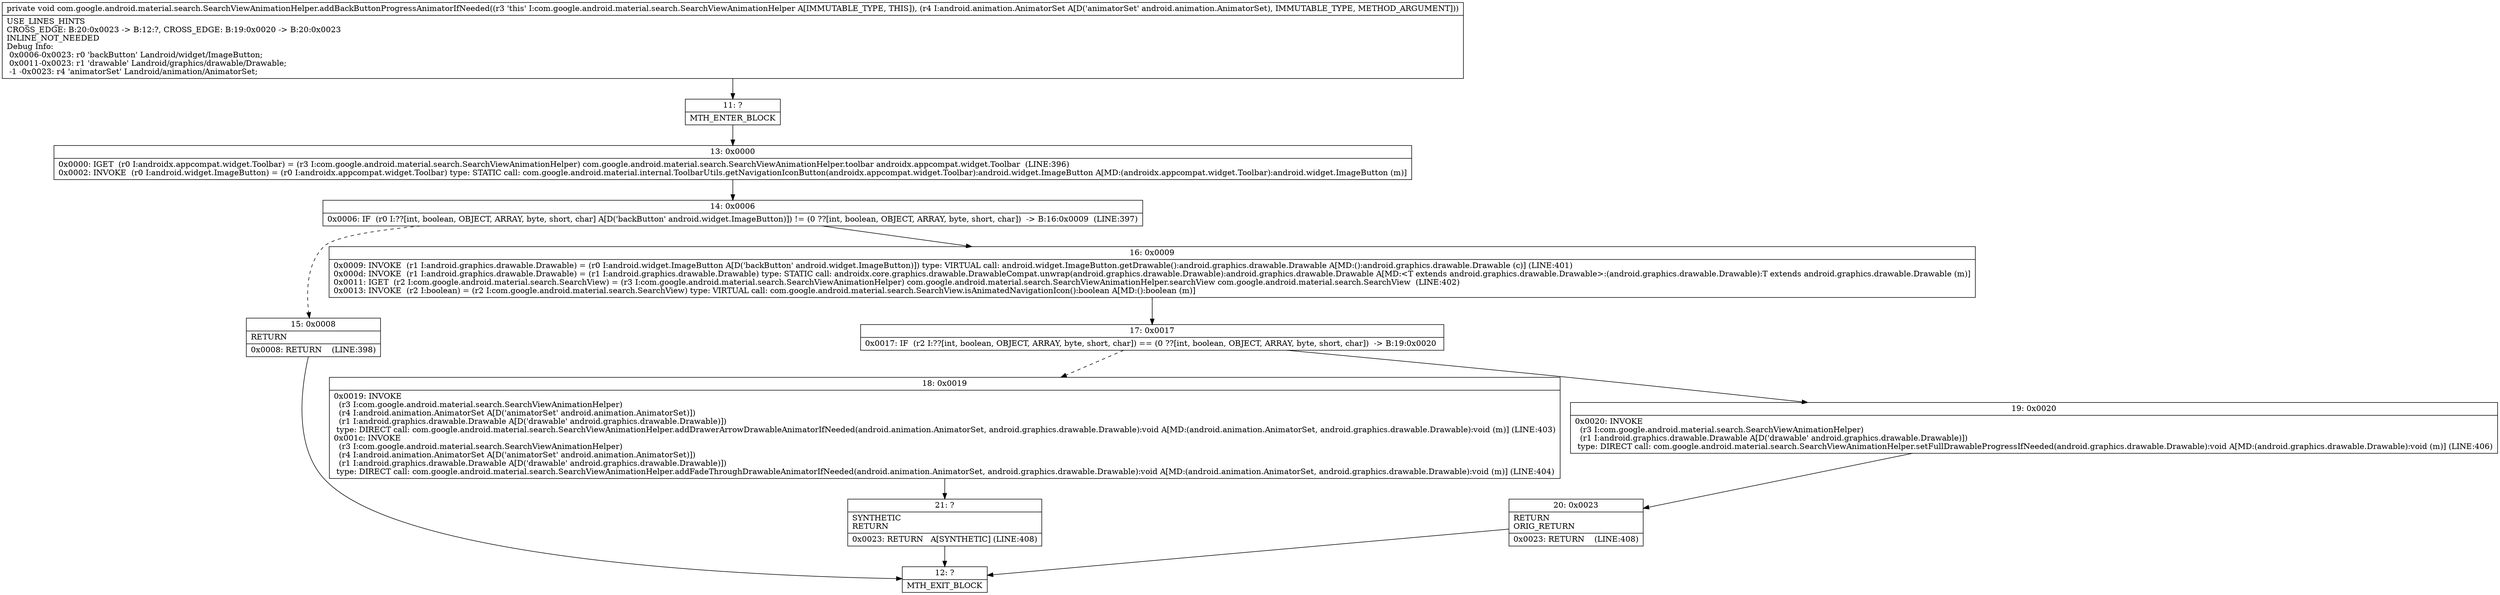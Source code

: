 digraph "CFG forcom.google.android.material.search.SearchViewAnimationHelper.addBackButtonProgressAnimatorIfNeeded(Landroid\/animation\/AnimatorSet;)V" {
Node_11 [shape=record,label="{11\:\ ?|MTH_ENTER_BLOCK\l}"];
Node_13 [shape=record,label="{13\:\ 0x0000|0x0000: IGET  (r0 I:androidx.appcompat.widget.Toolbar) = (r3 I:com.google.android.material.search.SearchViewAnimationHelper) com.google.android.material.search.SearchViewAnimationHelper.toolbar androidx.appcompat.widget.Toolbar  (LINE:396)\l0x0002: INVOKE  (r0 I:android.widget.ImageButton) = (r0 I:androidx.appcompat.widget.Toolbar) type: STATIC call: com.google.android.material.internal.ToolbarUtils.getNavigationIconButton(androidx.appcompat.widget.Toolbar):android.widget.ImageButton A[MD:(androidx.appcompat.widget.Toolbar):android.widget.ImageButton (m)]\l}"];
Node_14 [shape=record,label="{14\:\ 0x0006|0x0006: IF  (r0 I:??[int, boolean, OBJECT, ARRAY, byte, short, char] A[D('backButton' android.widget.ImageButton)]) != (0 ??[int, boolean, OBJECT, ARRAY, byte, short, char])  \-\> B:16:0x0009  (LINE:397)\l}"];
Node_15 [shape=record,label="{15\:\ 0x0008|RETURN\l|0x0008: RETURN    (LINE:398)\l}"];
Node_12 [shape=record,label="{12\:\ ?|MTH_EXIT_BLOCK\l}"];
Node_16 [shape=record,label="{16\:\ 0x0009|0x0009: INVOKE  (r1 I:android.graphics.drawable.Drawable) = (r0 I:android.widget.ImageButton A[D('backButton' android.widget.ImageButton)]) type: VIRTUAL call: android.widget.ImageButton.getDrawable():android.graphics.drawable.Drawable A[MD:():android.graphics.drawable.Drawable (c)] (LINE:401)\l0x000d: INVOKE  (r1 I:android.graphics.drawable.Drawable) = (r1 I:android.graphics.drawable.Drawable) type: STATIC call: androidx.core.graphics.drawable.DrawableCompat.unwrap(android.graphics.drawable.Drawable):android.graphics.drawable.Drawable A[MD:\<T extends android.graphics.drawable.Drawable\>:(android.graphics.drawable.Drawable):T extends android.graphics.drawable.Drawable (m)]\l0x0011: IGET  (r2 I:com.google.android.material.search.SearchView) = (r3 I:com.google.android.material.search.SearchViewAnimationHelper) com.google.android.material.search.SearchViewAnimationHelper.searchView com.google.android.material.search.SearchView  (LINE:402)\l0x0013: INVOKE  (r2 I:boolean) = (r2 I:com.google.android.material.search.SearchView) type: VIRTUAL call: com.google.android.material.search.SearchView.isAnimatedNavigationIcon():boolean A[MD:():boolean (m)]\l}"];
Node_17 [shape=record,label="{17\:\ 0x0017|0x0017: IF  (r2 I:??[int, boolean, OBJECT, ARRAY, byte, short, char]) == (0 ??[int, boolean, OBJECT, ARRAY, byte, short, char])  \-\> B:19:0x0020 \l}"];
Node_18 [shape=record,label="{18\:\ 0x0019|0x0019: INVOKE  \l  (r3 I:com.google.android.material.search.SearchViewAnimationHelper)\l  (r4 I:android.animation.AnimatorSet A[D('animatorSet' android.animation.AnimatorSet)])\l  (r1 I:android.graphics.drawable.Drawable A[D('drawable' android.graphics.drawable.Drawable)])\l type: DIRECT call: com.google.android.material.search.SearchViewAnimationHelper.addDrawerArrowDrawableAnimatorIfNeeded(android.animation.AnimatorSet, android.graphics.drawable.Drawable):void A[MD:(android.animation.AnimatorSet, android.graphics.drawable.Drawable):void (m)] (LINE:403)\l0x001c: INVOKE  \l  (r3 I:com.google.android.material.search.SearchViewAnimationHelper)\l  (r4 I:android.animation.AnimatorSet A[D('animatorSet' android.animation.AnimatorSet)])\l  (r1 I:android.graphics.drawable.Drawable A[D('drawable' android.graphics.drawable.Drawable)])\l type: DIRECT call: com.google.android.material.search.SearchViewAnimationHelper.addFadeThroughDrawableAnimatorIfNeeded(android.animation.AnimatorSet, android.graphics.drawable.Drawable):void A[MD:(android.animation.AnimatorSet, android.graphics.drawable.Drawable):void (m)] (LINE:404)\l}"];
Node_21 [shape=record,label="{21\:\ ?|SYNTHETIC\lRETURN\l|0x0023: RETURN   A[SYNTHETIC] (LINE:408)\l}"];
Node_19 [shape=record,label="{19\:\ 0x0020|0x0020: INVOKE  \l  (r3 I:com.google.android.material.search.SearchViewAnimationHelper)\l  (r1 I:android.graphics.drawable.Drawable A[D('drawable' android.graphics.drawable.Drawable)])\l type: DIRECT call: com.google.android.material.search.SearchViewAnimationHelper.setFullDrawableProgressIfNeeded(android.graphics.drawable.Drawable):void A[MD:(android.graphics.drawable.Drawable):void (m)] (LINE:406)\l}"];
Node_20 [shape=record,label="{20\:\ 0x0023|RETURN\lORIG_RETURN\l|0x0023: RETURN    (LINE:408)\l}"];
MethodNode[shape=record,label="{private void com.google.android.material.search.SearchViewAnimationHelper.addBackButtonProgressAnimatorIfNeeded((r3 'this' I:com.google.android.material.search.SearchViewAnimationHelper A[IMMUTABLE_TYPE, THIS]), (r4 I:android.animation.AnimatorSet A[D('animatorSet' android.animation.AnimatorSet), IMMUTABLE_TYPE, METHOD_ARGUMENT]))  | USE_LINES_HINTS\lCROSS_EDGE: B:20:0x0023 \-\> B:12:?, CROSS_EDGE: B:19:0x0020 \-\> B:20:0x0023\lINLINE_NOT_NEEDED\lDebug Info:\l  0x0006\-0x0023: r0 'backButton' Landroid\/widget\/ImageButton;\l  0x0011\-0x0023: r1 'drawable' Landroid\/graphics\/drawable\/Drawable;\l  \-1 \-0x0023: r4 'animatorSet' Landroid\/animation\/AnimatorSet;\l}"];
MethodNode -> Node_11;Node_11 -> Node_13;
Node_13 -> Node_14;
Node_14 -> Node_15[style=dashed];
Node_14 -> Node_16;
Node_15 -> Node_12;
Node_16 -> Node_17;
Node_17 -> Node_18[style=dashed];
Node_17 -> Node_19;
Node_18 -> Node_21;
Node_21 -> Node_12;
Node_19 -> Node_20;
Node_20 -> Node_12;
}

